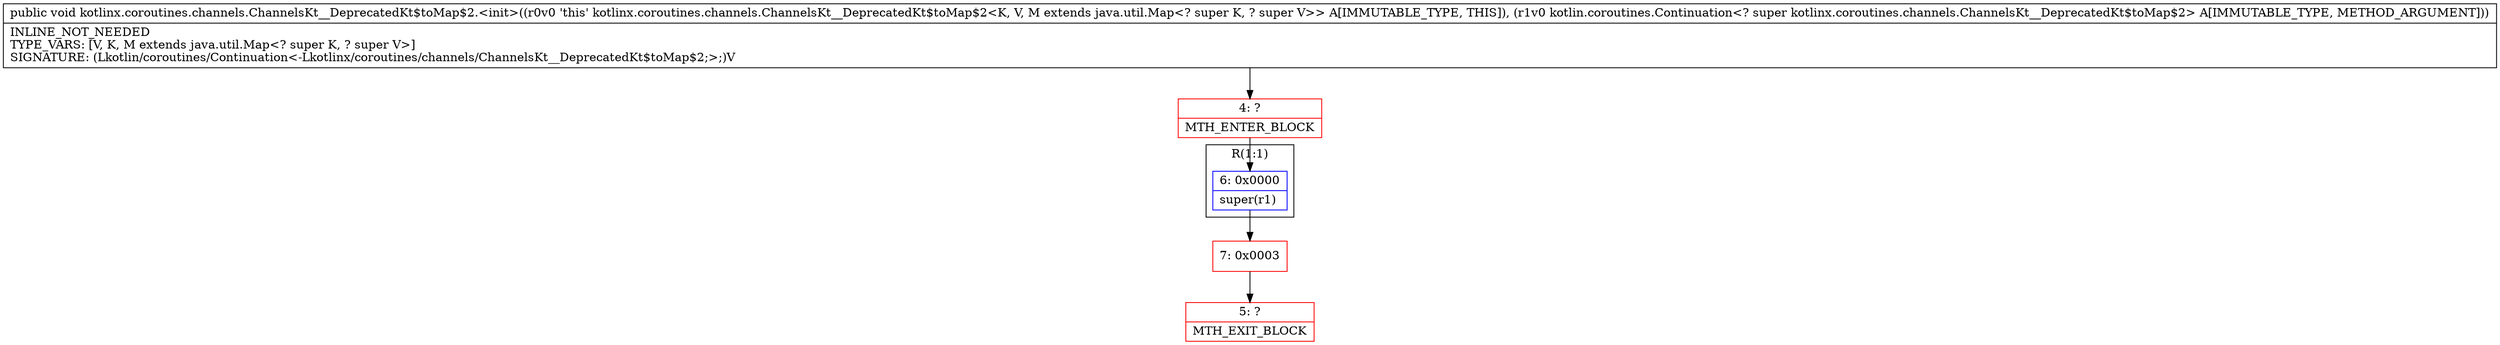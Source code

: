 digraph "CFG forkotlinx.coroutines.channels.ChannelsKt__DeprecatedKt$toMap$2.\<init\>(Lkotlin\/coroutines\/Continuation;)V" {
subgraph cluster_Region_1368951670 {
label = "R(1:1)";
node [shape=record,color=blue];
Node_6 [shape=record,label="{6\:\ 0x0000|super(r1)\l}"];
}
Node_4 [shape=record,color=red,label="{4\:\ ?|MTH_ENTER_BLOCK\l}"];
Node_7 [shape=record,color=red,label="{7\:\ 0x0003}"];
Node_5 [shape=record,color=red,label="{5\:\ ?|MTH_EXIT_BLOCK\l}"];
MethodNode[shape=record,label="{public void kotlinx.coroutines.channels.ChannelsKt__DeprecatedKt$toMap$2.\<init\>((r0v0 'this' kotlinx.coroutines.channels.ChannelsKt__DeprecatedKt$toMap$2\<K, V, M extends java.util.Map\<? super K, ? super V\>\> A[IMMUTABLE_TYPE, THIS]), (r1v0 kotlin.coroutines.Continuation\<? super kotlinx.coroutines.channels.ChannelsKt__DeprecatedKt$toMap$2\> A[IMMUTABLE_TYPE, METHOD_ARGUMENT]))  | INLINE_NOT_NEEDED\lTYPE_VARS: [V, K, M extends java.util.Map\<? super K, ? super V\>]\lSIGNATURE: (Lkotlin\/coroutines\/Continuation\<\-Lkotlinx\/coroutines\/channels\/ChannelsKt__DeprecatedKt$toMap$2;\>;)V\l}"];
MethodNode -> Node_4;Node_6 -> Node_7;
Node_4 -> Node_6;
Node_7 -> Node_5;
}


